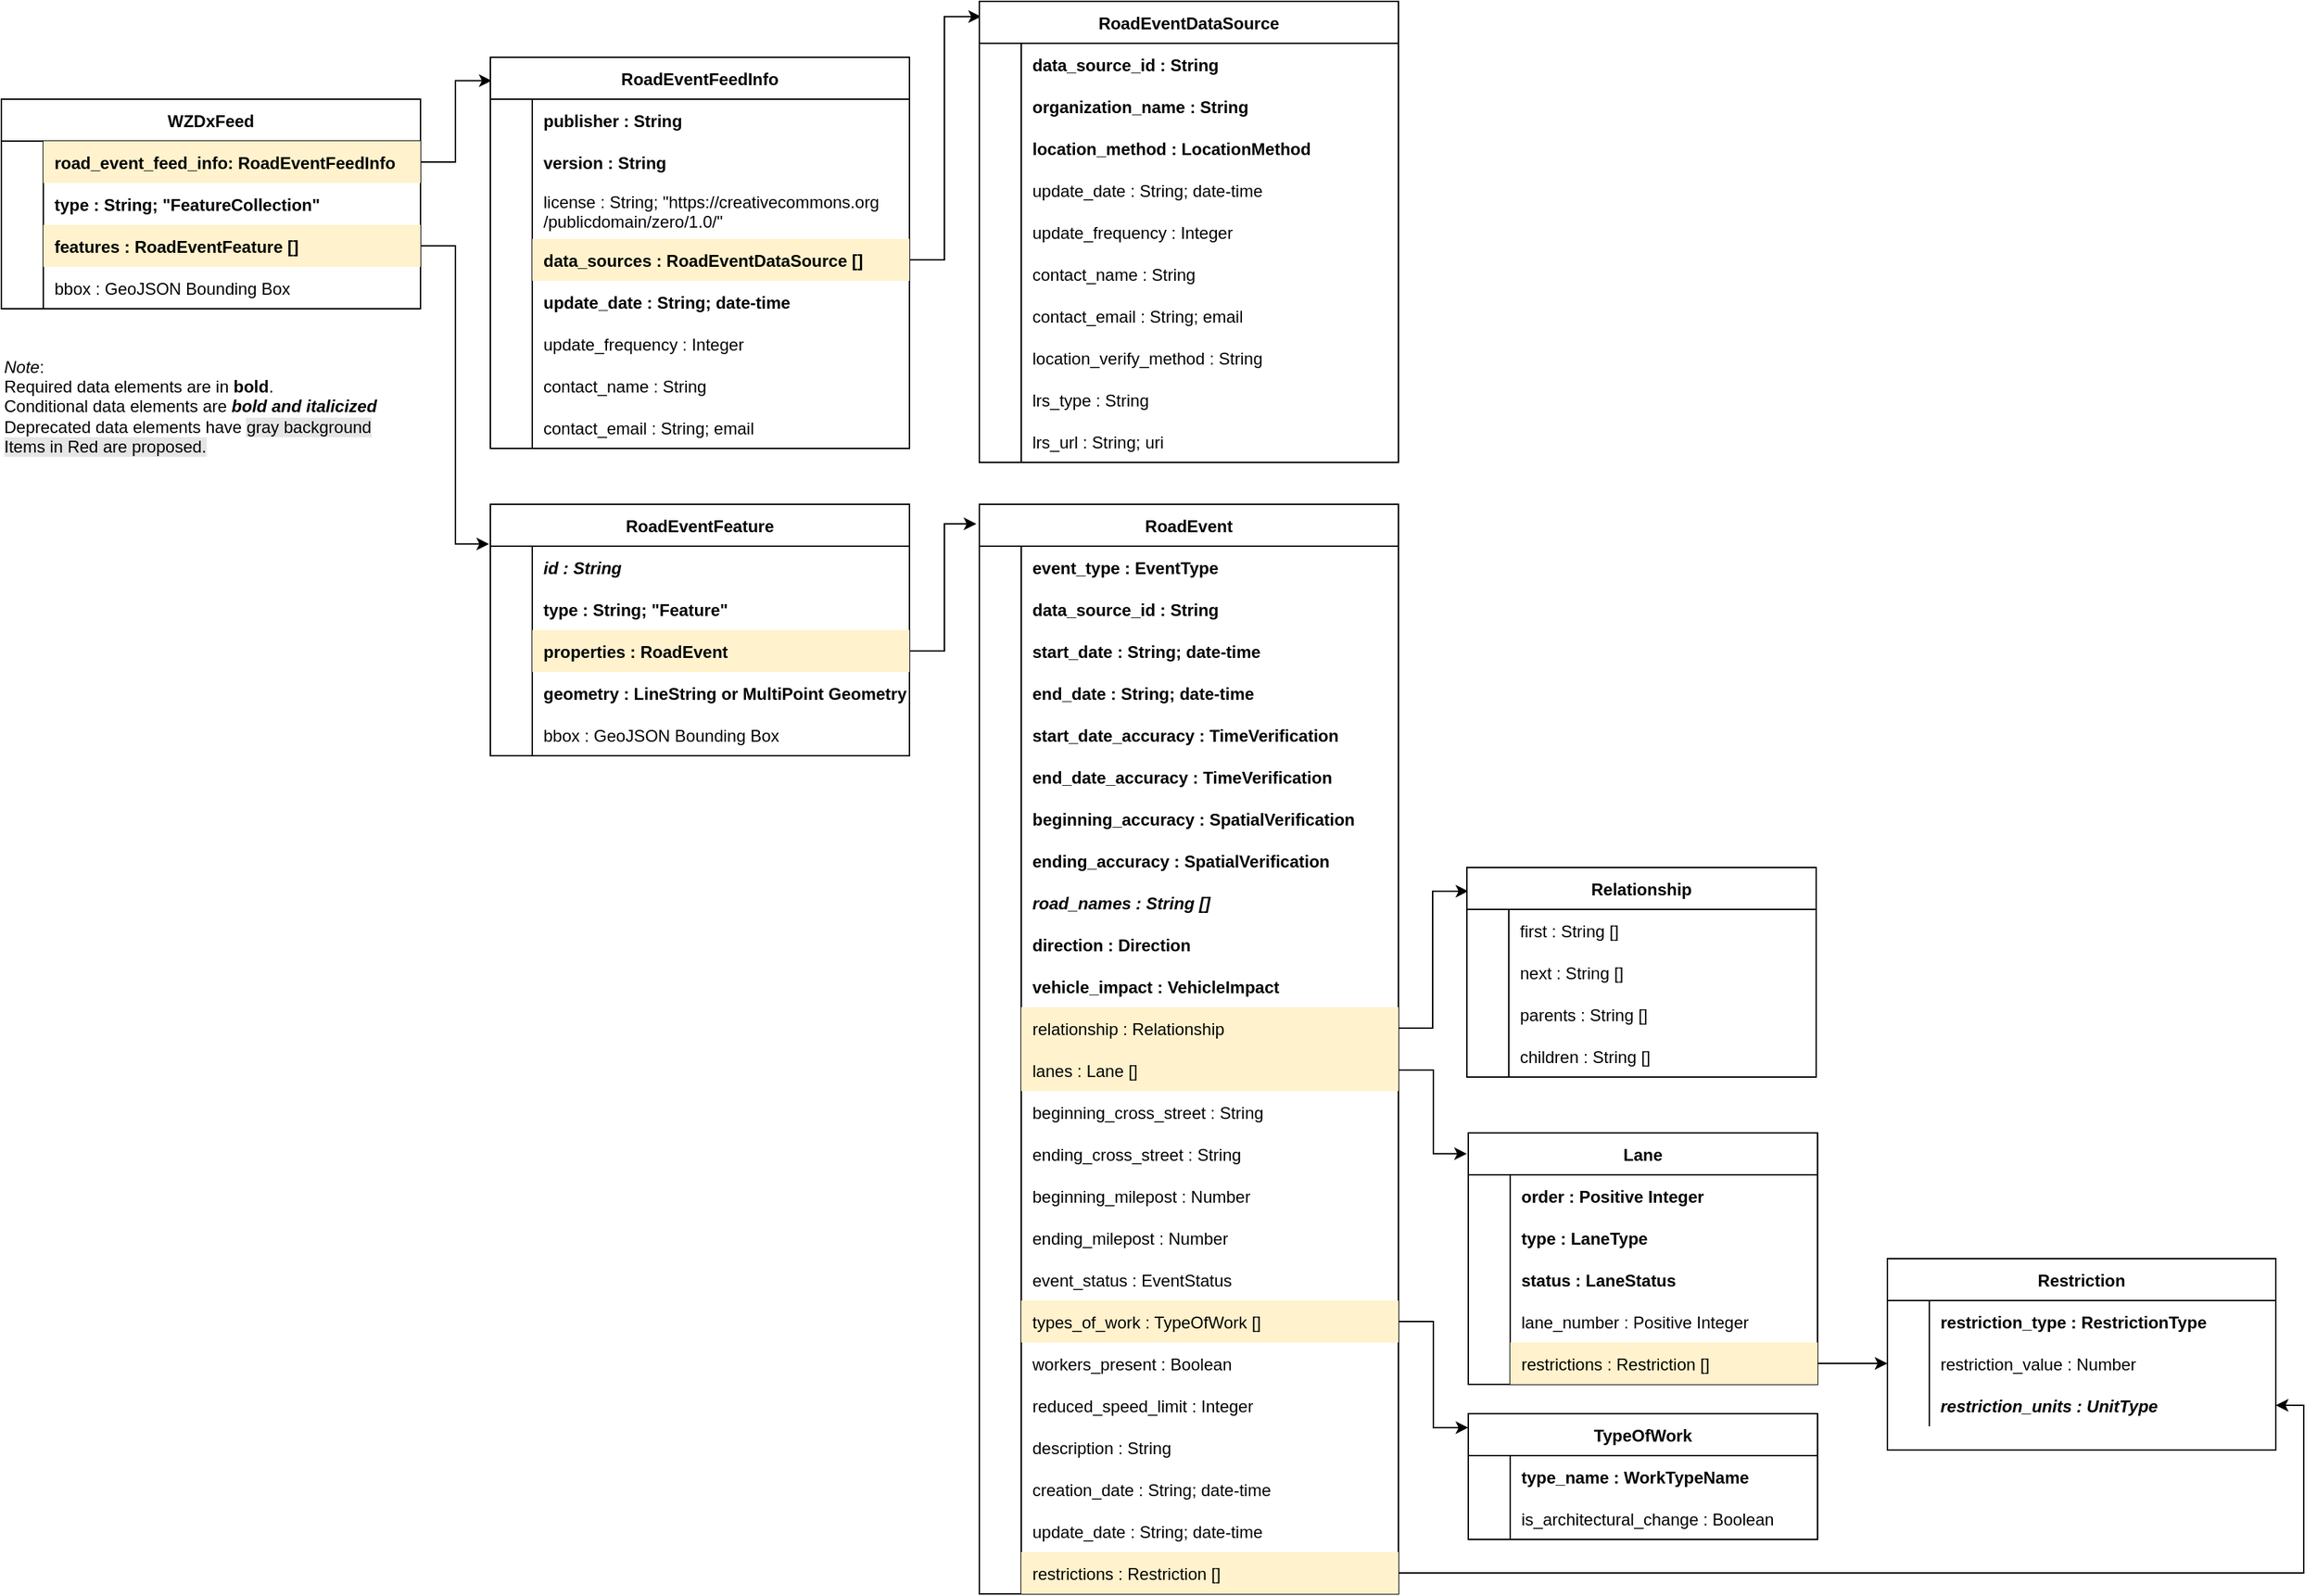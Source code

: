 <mxfile version="14.9.8" type="google"><diagram id="R2lEEEUBdFMjLlhIrx00" name="wzdx_object_diagram"><mxGraphModel dx="2014" dy="971" grid="1" gridSize="10" guides="0" tooltips="1" connect="1" arrows="1" fold="1" page="1" pageScale="1" pageWidth="850" pageHeight="1100" math="0" shadow="0" extFonts="Permanent Marker^https://fonts.googleapis.com/css?family=Permanent+Marker"><root><mxCell id="0"/><mxCell id="1" parent="0"/><mxCell id="kkJm4F6W9m2wwQlCDfJv-1" value="&lt;i&gt;Note&lt;/i&gt;: &lt;br&gt;Required data elements are in&amp;nbsp;&lt;b&gt;bold&lt;/b&gt;. &lt;br&gt;Conditional data elements are&amp;nbsp;&lt;b&gt;&lt;i&gt;bold and italicized&lt;/i&gt;&lt;/b&gt;&amp;nbsp;&lt;br&gt;Deprecated data elements have &lt;span style=&quot;background-color: rgb(230 , 230 , 230)&quot;&gt;gray background&lt;br&gt;Items in Red are proposed.&lt;br&gt;&lt;/span&gt;" style="text;html=1;strokeColor=none;fillColor=none;align=left;verticalAlign=middle;whiteSpace=wrap;rounded=0;" parent="1" vertex="1"><mxGeometry x="40" y="290" width="300" height="100" as="geometry"/></mxCell><mxCell id="k0RqxaRmuKo-K8MDaf9T-4" style="edgeStyle=orthogonalEdgeStyle;rounded=0;orthogonalLoop=1;jettySize=auto;html=1;exitX=1;exitY=0.5;exitDx=0;exitDy=0;entryX=0;entryY=0.111;entryDx=0;entryDy=0;entryPerimeter=0;" parent="1" source="k0RqxaRmuKo-K8MDaf9T-1" target="uCtt0tD_G5qv8hF2xsMe-266" edge="1"><mxGeometry relative="1" as="geometry"/></mxCell><mxCell id="k0RqxaRmuKo-K8MDaf9T-5" style="edgeStyle=orthogonalEdgeStyle;rounded=0;orthogonalLoop=1;jettySize=auto;html=1;exitX=1;exitY=0.5;exitDx=0;exitDy=0;entryX=0.004;entryY=0.113;entryDx=0;entryDy=0;entryPerimeter=0;" parent="1" source="t7j2kxV-uw-LM42T0Sll-5" target="uCtt0tD_G5qv8hF2xsMe-300" edge="1"><mxGeometry relative="1" as="geometry"/></mxCell><mxCell id="k0RqxaRmuKo-K8MDaf9T-6" style="edgeStyle=orthogonalEdgeStyle;rounded=0;orthogonalLoop=1;jettySize=auto;html=1;exitX=1;exitY=0.5;exitDx=0;exitDy=0;entryX=-0.004;entryY=0.083;entryDx=0;entryDy=0;entryPerimeter=0;" parent="1" source="t7j2kxV-uw-LM42T0Sll-8" target="uCtt0tD_G5qv8hF2xsMe-232" edge="1"><mxGeometry relative="1" as="geometry"/></mxCell><mxCell id="k0RqxaRmuKo-K8MDaf9T-8" style="edgeStyle=orthogonalEdgeStyle;rounded=0;orthogonalLoop=1;jettySize=auto;html=1;exitX=1;exitY=0.5;exitDx=0;exitDy=0;entryX=0;entryY=0.5;entryDx=0;entryDy=0;" parent="1" source="uCtt0tD_G5qv8hF2xsMe-236" target="wUZMR2ZCgltjrAdZqUiR-15" edge="1"><mxGeometry relative="1" as="geometry"><mxPoint x="1382" y="1024.01" as="targetPoint"/></mxGeometry></mxCell><mxCell id="RslNUwGre3f8OOTfC9o_-3" value="WZDxFeed" style="shape=table;startSize=30;container=1;collapsible=1;childLayout=tableLayout;fixedRows=1;rowLines=0;fontStyle=1;align=center;resizeLast=1;" parent="1" vertex="1"><mxGeometry x="40" y="120" width="300" height="150" as="geometry"/></mxCell><mxCell id="RslNUwGre3f8OOTfC9o_-4" value="" style="shape=partialRectangle;collapsible=0;dropTarget=0;pointerEvents=0;fillColor=none;points=[[0,0.5],[1,0.5]];portConstraint=eastwest;top=0;left=0;right=0;bottom=0;" parent="RslNUwGre3f8OOTfC9o_-3" vertex="1"><mxGeometry y="30" width="300" height="30" as="geometry"/></mxCell><mxCell id="RslNUwGre3f8OOTfC9o_-5" value="" style="shape=partialRectangle;overflow=hidden;connectable=0;fillColor=none;top=0;left=0;bottom=0;right=0;" parent="RslNUwGre3f8OOTfC9o_-4" vertex="1"><mxGeometry width="30" height="30" as="geometry"/></mxCell><mxCell id="RslNUwGre3f8OOTfC9o_-6" value="road_event_feed_info: RoadEventFeedInfo" style="shape=partialRectangle;overflow=hidden;connectable=0;fillColor=#fff2cc;top=0;left=0;bottom=0;right=0;align=left;spacingLeft=6;fontStyle=1;strokeColor=#d6b656;" parent="RslNUwGre3f8OOTfC9o_-4" vertex="1"><mxGeometry x="30" width="270" height="30" as="geometry"/></mxCell><mxCell id="RslNUwGre3f8OOTfC9o_-7" style="shape=partialRectangle;collapsible=0;dropTarget=0;pointerEvents=0;fillColor=none;points=[[0,0.5],[1,0.5]];portConstraint=eastwest;top=0;left=0;right=0;bottom=0;" parent="RslNUwGre3f8OOTfC9o_-3" vertex="1"><mxGeometry y="60" width="300" height="30" as="geometry"/></mxCell><mxCell id="RslNUwGre3f8OOTfC9o_-8" style="shape=partialRectangle;overflow=hidden;connectable=0;fillColor=none;top=0;left=0;bottom=0;right=0;" parent="RslNUwGre3f8OOTfC9o_-7" vertex="1"><mxGeometry width="30" height="30" as="geometry"/></mxCell><mxCell id="RslNUwGre3f8OOTfC9o_-9" value="type : String; &quot;FeatureCollection&quot;" style="shape=partialRectangle;overflow=hidden;connectable=0;fillColor=none;top=0;left=0;bottom=0;right=0;align=left;spacingLeft=6;fontStyle=1" parent="RslNUwGre3f8OOTfC9o_-7" vertex="1"><mxGeometry x="30" width="270" height="30" as="geometry"/></mxCell><mxCell id="RslNUwGre3f8OOTfC9o_-10" style="shape=partialRectangle;collapsible=0;dropTarget=0;pointerEvents=0;fillColor=none;points=[[0,0.5],[1,0.5]];portConstraint=eastwest;top=0;left=0;right=0;bottom=0;" parent="RslNUwGre3f8OOTfC9o_-3" vertex="1"><mxGeometry y="90" width="300" height="30" as="geometry"/></mxCell><mxCell id="RslNUwGre3f8OOTfC9o_-11" style="shape=partialRectangle;overflow=hidden;connectable=0;fillColor=none;top=0;left=0;bottom=0;right=0;" parent="RslNUwGre3f8OOTfC9o_-10" vertex="1"><mxGeometry width="30" height="30" as="geometry"/></mxCell><mxCell id="RslNUwGre3f8OOTfC9o_-12" value="features : RoadEventFeature []" style="shape=partialRectangle;overflow=hidden;connectable=0;fillColor=#fff2cc;top=0;left=0;bottom=0;right=0;align=left;spacingLeft=6;fontStyle=1;strokeColor=#d6b656;" parent="RslNUwGre3f8OOTfC9o_-10" vertex="1"><mxGeometry x="30" width="270" height="30" as="geometry"/></mxCell><mxCell id="ZOjWuSTAl_N6nln6AdA8-2" style="shape=partialRectangle;collapsible=0;dropTarget=0;pointerEvents=0;fillColor=none;points=[[0,0.5],[1,0.5]];portConstraint=eastwest;top=0;left=0;right=0;bottom=0;" parent="RslNUwGre3f8OOTfC9o_-3" vertex="1"><mxGeometry y="120" width="300" height="30" as="geometry"/></mxCell><mxCell id="ZOjWuSTAl_N6nln6AdA8-3" style="shape=partialRectangle;overflow=hidden;connectable=0;fillColor=none;top=0;left=0;bottom=0;right=0;" parent="ZOjWuSTAl_N6nln6AdA8-2" vertex="1"><mxGeometry width="30" height="30" as="geometry"/></mxCell><mxCell id="ZOjWuSTAl_N6nln6AdA8-4" value="bbox : GeoJSON Bounding Box" style="shape=partialRectangle;overflow=hidden;connectable=0;top=0;left=0;bottom=0;right=0;align=left;spacingLeft=6;fontStyle=0;strokeColor=#d6b656;fillColor=none;" parent="ZOjWuSTAl_N6nln6AdA8-2" vertex="1"><mxGeometry x="30" width="270" height="30" as="geometry"/></mxCell><mxCell id="k0RqxaRmuKo-K8MDaf9T-9" style="edgeStyle=orthogonalEdgeStyle;rounded=0;orthogonalLoop=1;jettySize=auto;html=1;exitX=1;exitY=0.5;exitDx=0;exitDy=0;entryX=0.003;entryY=0.06;entryDx=0;entryDy=0;entryPerimeter=0;" parent="1" source="RslNUwGre3f8OOTfC9o_-4" target="C-vyLk0tnHw3VtMMgP7b-23" edge="1"><mxGeometry relative="1" as="geometry"/></mxCell><mxCell id="k0RqxaRmuKo-K8MDaf9T-10" style="edgeStyle=orthogonalEdgeStyle;rounded=0;orthogonalLoop=1;jettySize=auto;html=1;exitX=1;exitY=0.5;exitDx=0;exitDy=0;entryX=-0.003;entryY=0.158;entryDx=0;entryDy=0;entryPerimeter=0;" parent="1" source="RslNUwGre3f8OOTfC9o_-10" target="BHbQhKfwGy02K6a1aAIS-3" edge="1"><mxGeometry relative="1" as="geometry"/></mxCell><mxCell id="k0RqxaRmuKo-K8MDaf9T-11" style="edgeStyle=orthogonalEdgeStyle;rounded=0;orthogonalLoop=1;jettySize=auto;html=1;exitX=1;exitY=0.5;exitDx=0;exitDy=0;entryX=-0.007;entryY=0.018;entryDx=0;entryDy=0;entryPerimeter=0;" parent="1" source="BHbQhKfwGy02K6a1aAIS-7" target="C-vyLk0tnHw3VtMMgP7b-13" edge="1"><mxGeometry relative="1" as="geometry"/></mxCell><mxCell id="k0RqxaRmuKo-K8MDaf9T-12" style="edgeStyle=orthogonalEdgeStyle;rounded=0;orthogonalLoop=1;jettySize=auto;html=1;exitX=1;exitY=0.5;exitDx=0;exitDy=0;entryX=0.004;entryY=0.033;entryDx=0;entryDy=0;entryPerimeter=0;" parent="1" source="g1YjNCGrNxeesBz3NY09-2" target="C-vyLk0tnHw3VtMMgP7b-2" edge="1"><mxGeometry relative="1" as="geometry"/></mxCell><mxCell id="C-vyLk0tnHw3VtMMgP7b-23" value="RoadEventFeedInfo" style="shape=table;startSize=30;container=1;collapsible=1;childLayout=tableLayout;fixedRows=1;rowLines=0;fontStyle=1;align=center;resizeLast=1;" parent="1" vertex="1"><mxGeometry x="390" y="90" width="300" height="280" as="geometry"/></mxCell><mxCell id="C-vyLk0tnHw3VtMMgP7b-27" value="" style="shape=partialRectangle;collapsible=0;dropTarget=0;pointerEvents=0;fillColor=none;points=[[0,0.5],[1,0.5]];portConstraint=eastwest;top=0;left=0;right=0;bottom=0;" parent="C-vyLk0tnHw3VtMMgP7b-23" vertex="1"><mxGeometry y="30" width="300" height="30" as="geometry"/></mxCell><mxCell id="C-vyLk0tnHw3VtMMgP7b-28" value="" style="shape=partialRectangle;overflow=hidden;connectable=0;fillColor=none;top=0;left=0;bottom=0;right=0;" parent="C-vyLk0tnHw3VtMMgP7b-27" vertex="1"><mxGeometry width="30" height="30" as="geometry"/></mxCell><mxCell id="C-vyLk0tnHw3VtMMgP7b-29" value="publisher : String" style="shape=partialRectangle;overflow=hidden;connectable=0;fillColor=none;top=0;left=0;bottom=0;right=0;align=left;spacingLeft=6;fontStyle=1" parent="C-vyLk0tnHw3VtMMgP7b-27" vertex="1"><mxGeometry x="30" width="270" height="30" as="geometry"/></mxCell><mxCell id="ZOjWuSTAl_N6nln6AdA8-22" style="shape=partialRectangle;collapsible=0;dropTarget=0;pointerEvents=0;fillColor=none;points=[[0,0.5],[1,0.5]];portConstraint=eastwest;top=0;left=0;right=0;bottom=0;" parent="C-vyLk0tnHw3VtMMgP7b-23" vertex="1"><mxGeometry y="60" width="300" height="30" as="geometry"/></mxCell><mxCell id="ZOjWuSTAl_N6nln6AdA8-23" style="shape=partialRectangle;overflow=hidden;connectable=0;fillColor=none;top=0;left=0;bottom=0;right=0;" parent="ZOjWuSTAl_N6nln6AdA8-22" vertex="1"><mxGeometry width="30" height="30" as="geometry"/></mxCell><mxCell id="ZOjWuSTAl_N6nln6AdA8-24" value="version : String" style="shape=partialRectangle;overflow=hidden;connectable=0;fillColor=none;top=0;left=0;bottom=0;right=0;align=left;spacingLeft=6;fontStyle=1" parent="ZOjWuSTAl_N6nln6AdA8-22" vertex="1"><mxGeometry x="30" width="270" height="30" as="geometry"/></mxCell><mxCell id="uCtt0tD_G5qv8hF2xsMe-9" style="shape=partialRectangle;collapsible=0;dropTarget=0;pointerEvents=0;fillColor=none;points=[[0,0.5],[1,0.5]];portConstraint=eastwest;top=0;left=0;right=0;bottom=0;" parent="C-vyLk0tnHw3VtMMgP7b-23" vertex="1"><mxGeometry y="90" width="300" height="40" as="geometry"/></mxCell><mxCell id="uCtt0tD_G5qv8hF2xsMe-10" style="shape=partialRectangle;overflow=hidden;connectable=0;fillColor=none;top=0;left=0;bottom=0;right=0;" parent="uCtt0tD_G5qv8hF2xsMe-9" vertex="1"><mxGeometry width="30" height="40" as="geometry"/></mxCell><mxCell id="uCtt0tD_G5qv8hF2xsMe-11" value="license : String; &quot;https://creativecommons.org&#10;/publicdomain/zero/1.0/&quot;" style="shape=partialRectangle;overflow=hidden;connectable=0;fillColor=none;top=0;left=0;bottom=0;right=0;align=left;spacingLeft=6;fontStyle=0" parent="uCtt0tD_G5qv8hF2xsMe-9" vertex="1"><mxGeometry x="30" width="270" height="40" as="geometry"/></mxCell><mxCell id="g1YjNCGrNxeesBz3NY09-2" style="shape=partialRectangle;collapsible=0;dropTarget=0;pointerEvents=0;fillColor=none;points=[[0,0.5],[1,0.5]];portConstraint=eastwest;top=0;left=0;right=0;bottom=0;" parent="C-vyLk0tnHw3VtMMgP7b-23" vertex="1"><mxGeometry y="130" width="300" height="30" as="geometry"/></mxCell><mxCell id="g1YjNCGrNxeesBz3NY09-3" style="shape=partialRectangle;overflow=hidden;connectable=0;fillColor=none;top=0;left=0;bottom=0;right=0;" parent="g1YjNCGrNxeesBz3NY09-2" vertex="1"><mxGeometry width="30" height="30" as="geometry"/></mxCell><mxCell id="g1YjNCGrNxeesBz3NY09-4" value="data_sources : RoadEventDataSource []" style="shape=partialRectangle;overflow=hidden;connectable=0;fillColor=#fff2cc;top=0;left=0;bottom=0;right=0;align=left;spacingLeft=6;fontStyle=1;strokeColor=#d6b656;" parent="g1YjNCGrNxeesBz3NY09-2" vertex="1"><mxGeometry x="30" width="270" height="30" as="geometry"/></mxCell><mxCell id="uCtt0tD_G5qv8hF2xsMe-12" style="shape=partialRectangle;collapsible=0;dropTarget=0;pointerEvents=0;fillColor=none;points=[[0,0.5],[1,0.5]];portConstraint=eastwest;top=0;left=0;right=0;bottom=0;" parent="C-vyLk0tnHw3VtMMgP7b-23" vertex="1"><mxGeometry y="160" width="300" height="30" as="geometry"/></mxCell><mxCell id="uCtt0tD_G5qv8hF2xsMe-13" style="shape=partialRectangle;overflow=hidden;connectable=0;fillColor=none;top=0;left=0;bottom=0;right=0;" parent="uCtt0tD_G5qv8hF2xsMe-12" vertex="1"><mxGeometry width="30" height="30" as="geometry"/></mxCell><mxCell id="uCtt0tD_G5qv8hF2xsMe-14" value="update_date : String; date-time" style="shape=partialRectangle;overflow=hidden;connectable=0;fillColor=none;top=0;left=0;bottom=0;right=0;align=left;spacingLeft=6;fontStyle=1" parent="uCtt0tD_G5qv8hF2xsMe-12" vertex="1"><mxGeometry x="30" width="270" height="30" as="geometry"/></mxCell><mxCell id="uCtt0tD_G5qv8hF2xsMe-15" style="shape=partialRectangle;collapsible=0;dropTarget=0;pointerEvents=0;fillColor=none;points=[[0,0.5],[1,0.5]];portConstraint=eastwest;top=0;left=0;right=0;bottom=0;" parent="C-vyLk0tnHw3VtMMgP7b-23" vertex="1"><mxGeometry y="190" width="300" height="30" as="geometry"/></mxCell><mxCell id="uCtt0tD_G5qv8hF2xsMe-16" style="shape=partialRectangle;overflow=hidden;connectable=0;fillColor=none;top=0;left=0;bottom=0;right=0;" parent="uCtt0tD_G5qv8hF2xsMe-15" vertex="1"><mxGeometry width="30" height="30" as="geometry"/></mxCell><mxCell id="uCtt0tD_G5qv8hF2xsMe-17" value="update_frequency : Integer" style="shape=partialRectangle;overflow=hidden;connectable=0;fillColor=none;top=0;left=0;bottom=0;right=0;align=left;spacingLeft=6;" parent="uCtt0tD_G5qv8hF2xsMe-15" vertex="1"><mxGeometry x="30" width="270" height="30" as="geometry"/></mxCell><mxCell id="uCtt0tD_G5qv8hF2xsMe-18" style="shape=partialRectangle;collapsible=0;dropTarget=0;pointerEvents=0;fillColor=none;points=[[0,0.5],[1,0.5]];portConstraint=eastwest;top=0;left=0;right=0;bottom=0;" parent="C-vyLk0tnHw3VtMMgP7b-23" vertex="1"><mxGeometry y="220" width="300" height="30" as="geometry"/></mxCell><mxCell id="uCtt0tD_G5qv8hF2xsMe-19" style="shape=partialRectangle;overflow=hidden;connectable=0;fillColor=none;top=0;left=0;bottom=0;right=0;" parent="uCtt0tD_G5qv8hF2xsMe-18" vertex="1"><mxGeometry width="30" height="30" as="geometry"/></mxCell><mxCell id="uCtt0tD_G5qv8hF2xsMe-20" value="contact_name : String" style="shape=partialRectangle;overflow=hidden;connectable=0;fillColor=none;top=0;left=0;bottom=0;right=0;align=left;spacingLeft=6;" parent="uCtt0tD_G5qv8hF2xsMe-18" vertex="1"><mxGeometry x="30" width="270" height="30" as="geometry"/></mxCell><mxCell id="uCtt0tD_G5qv8hF2xsMe-21" style="shape=partialRectangle;collapsible=0;dropTarget=0;pointerEvents=0;fillColor=none;points=[[0,0.5],[1,0.5]];portConstraint=eastwest;top=0;left=0;right=0;bottom=0;" parent="C-vyLk0tnHw3VtMMgP7b-23" vertex="1"><mxGeometry y="250" width="300" height="30" as="geometry"/></mxCell><mxCell id="uCtt0tD_G5qv8hF2xsMe-22" style="shape=partialRectangle;overflow=hidden;connectable=0;fillColor=none;top=0;left=0;bottom=0;right=0;" parent="uCtt0tD_G5qv8hF2xsMe-21" vertex="1"><mxGeometry width="30" height="30" as="geometry"/></mxCell><mxCell id="uCtt0tD_G5qv8hF2xsMe-23" value="contact_email : String; email" style="shape=partialRectangle;overflow=hidden;connectable=0;fillColor=none;top=0;left=0;bottom=0;right=0;align=left;spacingLeft=6;" parent="uCtt0tD_G5qv8hF2xsMe-21" vertex="1"><mxGeometry x="30" width="270" height="30" as="geometry"/></mxCell><mxCell id="BHbQhKfwGy02K6a1aAIS-3" value="RoadEventFeature" style="shape=table;startSize=30;container=1;collapsible=1;childLayout=tableLayout;fixedRows=1;rowLines=0;fontStyle=1;align=center;resizeLast=1;" parent="1" vertex="1"><mxGeometry x="390" y="410" width="300" height="180" as="geometry"/></mxCell><mxCell id="BHbQhKfwGy02K6a1aAIS-4" value="" style="shape=partialRectangle;collapsible=0;dropTarget=0;pointerEvents=0;fillColor=none;points=[[0,0.5],[1,0.5]];portConstraint=eastwest;top=0;left=0;right=0;bottom=0;" parent="BHbQhKfwGy02K6a1aAIS-3" vertex="1"><mxGeometry y="30" width="300" height="30" as="geometry"/></mxCell><mxCell id="BHbQhKfwGy02K6a1aAIS-5" value="" style="shape=partialRectangle;overflow=hidden;connectable=0;fillColor=none;top=0;left=0;bottom=0;right=0;" parent="BHbQhKfwGy02K6a1aAIS-4" vertex="1"><mxGeometry width="30" height="30" as="geometry"/></mxCell><mxCell id="BHbQhKfwGy02K6a1aAIS-6" value="id : String" style="shape=partialRectangle;overflow=hidden;connectable=0;top=0;left=0;bottom=0;right=0;align=left;spacingLeft=6;fontStyle=3;strokeColor=#d6b656;fillColor=none;" parent="BHbQhKfwGy02K6a1aAIS-4" vertex="1"><mxGeometry x="30" width="270" height="30" as="geometry"/></mxCell><mxCell id="ZOjWuSTAl_N6nln6AdA8-6" value="" style="shape=partialRectangle;collapsible=0;dropTarget=0;pointerEvents=0;fillColor=none;points=[[0,0.5],[1,0.5]];portConstraint=eastwest;top=0;left=0;right=0;bottom=0;" parent="BHbQhKfwGy02K6a1aAIS-3" vertex="1"><mxGeometry y="60" width="300" height="30" as="geometry"/></mxCell><mxCell id="ZOjWuSTAl_N6nln6AdA8-7" value="" style="shape=partialRectangle;overflow=hidden;connectable=0;fillColor=none;top=0;left=0;bottom=0;right=0;" parent="ZOjWuSTAl_N6nln6AdA8-6" vertex="1"><mxGeometry width="30" height="30" as="geometry"/></mxCell><mxCell id="ZOjWuSTAl_N6nln6AdA8-8" value="type : String; &quot;Feature&quot;" style="shape=partialRectangle;overflow=hidden;connectable=0;top=0;left=0;bottom=0;right=0;align=left;spacingLeft=6;fontStyle=1;strokeColor=#d6b656;fillColor=none;" parent="ZOjWuSTAl_N6nln6AdA8-6" vertex="1"><mxGeometry x="30" width="270" height="30" as="geometry"/></mxCell><mxCell id="BHbQhKfwGy02K6a1aAIS-7" style="shape=partialRectangle;collapsible=0;dropTarget=0;pointerEvents=0;fillColor=none;points=[[0,0.5],[1,0.5]];portConstraint=eastwest;top=0;left=0;right=0;bottom=0;" parent="BHbQhKfwGy02K6a1aAIS-3" vertex="1"><mxGeometry y="90" width="300" height="30" as="geometry"/></mxCell><mxCell id="BHbQhKfwGy02K6a1aAIS-8" style="shape=partialRectangle;overflow=hidden;connectable=0;fillColor=none;top=0;left=0;bottom=0;right=0;" parent="BHbQhKfwGy02K6a1aAIS-7" vertex="1"><mxGeometry width="30" height="30" as="geometry"/></mxCell><mxCell id="BHbQhKfwGy02K6a1aAIS-9" value="properties : RoadEvent" style="shape=partialRectangle;overflow=hidden;connectable=0;fillColor=#fff2cc;top=0;left=0;bottom=0;right=0;align=left;spacingLeft=6;fontStyle=1;strokeColor=#d6b656;" parent="BHbQhKfwGy02K6a1aAIS-7" vertex="1"><mxGeometry x="30" width="270" height="30" as="geometry"/></mxCell><mxCell id="BHbQhKfwGy02K6a1aAIS-10" style="shape=partialRectangle;collapsible=0;dropTarget=0;pointerEvents=0;fillColor=none;points=[[0,0.5],[1,0.5]];portConstraint=eastwest;top=0;left=0;right=0;bottom=0;" parent="BHbQhKfwGy02K6a1aAIS-3" vertex="1"><mxGeometry y="120" width="300" height="30" as="geometry"/></mxCell><mxCell id="BHbQhKfwGy02K6a1aAIS-11" style="shape=partialRectangle;overflow=hidden;connectable=0;fillColor=none;top=0;left=0;bottom=0;right=0;" parent="BHbQhKfwGy02K6a1aAIS-10" vertex="1"><mxGeometry width="30" height="30" as="geometry"/></mxCell><mxCell id="BHbQhKfwGy02K6a1aAIS-12" value="geometry : LineString or MultiPoint Geometry" style="shape=partialRectangle;overflow=hidden;connectable=0;top=0;left=0;bottom=0;right=0;align=left;spacingLeft=6;fontStyle=1;strokeColor=#d6b656;fillColor=none;" parent="BHbQhKfwGy02K6a1aAIS-10" vertex="1"><mxGeometry x="30" width="270" height="30" as="geometry"/></mxCell><mxCell id="ZOjWuSTAl_N6nln6AdA8-9" value="" style="shape=partialRectangle;collapsible=0;dropTarget=0;pointerEvents=0;fillColor=none;points=[[0,0.5],[1,0.5]];portConstraint=eastwest;top=0;left=0;right=0;bottom=0;" parent="BHbQhKfwGy02K6a1aAIS-3" vertex="1"><mxGeometry y="150" width="300" height="30" as="geometry"/></mxCell><mxCell id="ZOjWuSTAl_N6nln6AdA8-10" value="" style="shape=partialRectangle;overflow=hidden;connectable=0;fillColor=none;top=0;left=0;bottom=0;right=0;" parent="ZOjWuSTAl_N6nln6AdA8-9" vertex="1"><mxGeometry width="30" height="30" as="geometry"/></mxCell><mxCell id="ZOjWuSTAl_N6nln6AdA8-11" value="bbox : GeoJSON Bounding Box" style="shape=partialRectangle;overflow=hidden;connectable=0;top=0;left=0;bottom=0;right=0;align=left;spacingLeft=6;fontStyle=0;strokeColor=#d6b656;fillColor=none;" parent="ZOjWuSTAl_N6nln6AdA8-9" vertex="1"><mxGeometry x="30" width="270" height="30" as="geometry"/></mxCell><mxCell id="C-vyLk0tnHw3VtMMgP7b-2" value="RoadEventDataSource" style="shape=table;startSize=30;container=1;collapsible=1;childLayout=tableLayout;fixedRows=1;rowLines=0;fontStyle=1;align=center;resizeLast=1;" parent="1" vertex="1"><mxGeometry x="740" y="50" width="300" height="330" as="geometry"/></mxCell><mxCell id="C-vyLk0tnHw3VtMMgP7b-6" value="" style="shape=partialRectangle;collapsible=0;dropTarget=0;pointerEvents=0;fillColor=none;points=[[0,0.5],[1,0.5]];portConstraint=eastwest;top=0;left=0;right=0;bottom=0;" parent="C-vyLk0tnHw3VtMMgP7b-2" vertex="1"><mxGeometry y="30" width="300" height="30" as="geometry"/></mxCell><mxCell id="C-vyLk0tnHw3VtMMgP7b-7" value="" style="shape=partialRectangle;overflow=hidden;connectable=0;fillColor=none;top=0;left=0;bottom=0;right=0;" parent="C-vyLk0tnHw3VtMMgP7b-6" vertex="1"><mxGeometry width="30" height="30" as="geometry"/></mxCell><mxCell id="C-vyLk0tnHw3VtMMgP7b-8" value="data_source_id : String" style="shape=partialRectangle;overflow=hidden;connectable=0;fillColor=none;top=0;left=0;bottom=0;right=0;align=left;spacingLeft=6;fontStyle=1" parent="C-vyLk0tnHw3VtMMgP7b-6" vertex="1"><mxGeometry x="30" width="270" height="30" as="geometry"/></mxCell><mxCell id="C-vyLk0tnHw3VtMMgP7b-9" value="" style="shape=partialRectangle;collapsible=0;dropTarget=0;pointerEvents=0;fillColor=none;points=[[0,0.5],[1,0.5]];portConstraint=eastwest;top=0;left=0;right=0;bottom=0;" parent="C-vyLk0tnHw3VtMMgP7b-2" vertex="1"><mxGeometry y="60" width="300" height="30" as="geometry"/></mxCell><mxCell id="C-vyLk0tnHw3VtMMgP7b-10" value="" style="shape=partialRectangle;overflow=hidden;connectable=0;fillColor=none;top=0;left=0;bottom=0;right=0;" parent="C-vyLk0tnHw3VtMMgP7b-9" vertex="1"><mxGeometry width="30" height="30" as="geometry"/></mxCell><mxCell id="C-vyLk0tnHw3VtMMgP7b-11" value="organization_name : String" style="shape=partialRectangle;overflow=hidden;connectable=0;fillColor=none;top=0;left=0;bottom=0;right=0;align=left;spacingLeft=6;fontStyle=1" parent="C-vyLk0tnHw3VtMMgP7b-9" vertex="1"><mxGeometry x="30" width="270" height="30" as="geometry"/></mxCell><mxCell id="uCtt0tD_G5qv8hF2xsMe-60" style="shape=partialRectangle;collapsible=0;dropTarget=0;pointerEvents=0;fillColor=none;points=[[0,0.5],[1,0.5]];portConstraint=eastwest;top=0;left=0;right=0;bottom=0;" parent="C-vyLk0tnHw3VtMMgP7b-2" vertex="1"><mxGeometry y="90" width="300" height="30" as="geometry"/></mxCell><mxCell id="uCtt0tD_G5qv8hF2xsMe-61" style="shape=partialRectangle;overflow=hidden;connectable=0;fillColor=none;top=0;left=0;bottom=0;right=0;" parent="uCtt0tD_G5qv8hF2xsMe-60" vertex="1"><mxGeometry width="30" height="30" as="geometry"/></mxCell><mxCell id="uCtt0tD_G5qv8hF2xsMe-62" value="location_method : LocationMethod" style="shape=partialRectangle;overflow=hidden;connectable=0;fillColor=none;top=0;left=0;bottom=0;right=0;align=left;spacingLeft=6;fontStyle=1" parent="uCtt0tD_G5qv8hF2xsMe-60" vertex="1"><mxGeometry x="30" width="270" height="30" as="geometry"/></mxCell><mxCell id="uCtt0tD_G5qv8hF2xsMe-57" style="shape=partialRectangle;collapsible=0;dropTarget=0;pointerEvents=0;fillColor=none;points=[[0,0.5],[1,0.5]];portConstraint=eastwest;top=0;left=0;right=0;bottom=0;" parent="C-vyLk0tnHw3VtMMgP7b-2" vertex="1"><mxGeometry y="120" width="300" height="30" as="geometry"/></mxCell><mxCell id="uCtt0tD_G5qv8hF2xsMe-58" style="shape=partialRectangle;overflow=hidden;connectable=0;fillColor=none;top=0;left=0;bottom=0;right=0;" parent="uCtt0tD_G5qv8hF2xsMe-57" vertex="1"><mxGeometry width="30" height="30" as="geometry"/></mxCell><mxCell id="uCtt0tD_G5qv8hF2xsMe-59" value="update_date : String; date-time" style="shape=partialRectangle;overflow=hidden;connectable=0;fillColor=none;top=0;left=0;bottom=0;right=0;align=left;spacingLeft=6;" parent="uCtt0tD_G5qv8hF2xsMe-57" vertex="1"><mxGeometry x="30" width="270" height="30" as="geometry"/></mxCell><mxCell id="uCtt0tD_G5qv8hF2xsMe-54" style="shape=partialRectangle;collapsible=0;dropTarget=0;pointerEvents=0;fillColor=none;points=[[0,0.5],[1,0.5]];portConstraint=eastwest;top=0;left=0;right=0;bottom=0;" parent="C-vyLk0tnHw3VtMMgP7b-2" vertex="1"><mxGeometry y="150" width="300" height="30" as="geometry"/></mxCell><mxCell id="uCtt0tD_G5qv8hF2xsMe-55" style="shape=partialRectangle;overflow=hidden;connectable=0;fillColor=none;top=0;left=0;bottom=0;right=0;" parent="uCtt0tD_G5qv8hF2xsMe-54" vertex="1"><mxGeometry width="30" height="30" as="geometry"/></mxCell><mxCell id="uCtt0tD_G5qv8hF2xsMe-56" value="update_frequency : Integer" style="shape=partialRectangle;overflow=hidden;connectable=0;fillColor=none;top=0;left=0;bottom=0;right=0;align=left;spacingLeft=6;" parent="uCtt0tD_G5qv8hF2xsMe-54" vertex="1"><mxGeometry x="30" width="270" height="30" as="geometry"/></mxCell><mxCell id="uCtt0tD_G5qv8hF2xsMe-51" style="shape=partialRectangle;collapsible=0;dropTarget=0;pointerEvents=0;fillColor=none;points=[[0,0.5],[1,0.5]];portConstraint=eastwest;top=0;left=0;right=0;bottom=0;" parent="C-vyLk0tnHw3VtMMgP7b-2" vertex="1"><mxGeometry y="180" width="300" height="30" as="geometry"/></mxCell><mxCell id="uCtt0tD_G5qv8hF2xsMe-52" style="shape=partialRectangle;overflow=hidden;connectable=0;fillColor=none;top=0;left=0;bottom=0;right=0;" parent="uCtt0tD_G5qv8hF2xsMe-51" vertex="1"><mxGeometry width="30" height="30" as="geometry"/></mxCell><mxCell id="uCtt0tD_G5qv8hF2xsMe-53" value="contact_name : String" style="shape=partialRectangle;overflow=hidden;connectable=0;fillColor=none;top=0;left=0;bottom=0;right=0;align=left;spacingLeft=6;" parent="uCtt0tD_G5qv8hF2xsMe-51" vertex="1"><mxGeometry x="30" width="270" height="30" as="geometry"/></mxCell><mxCell id="uCtt0tD_G5qv8hF2xsMe-48" style="shape=partialRectangle;collapsible=0;dropTarget=0;pointerEvents=0;fillColor=none;points=[[0,0.5],[1,0.5]];portConstraint=eastwest;top=0;left=0;right=0;bottom=0;" parent="C-vyLk0tnHw3VtMMgP7b-2" vertex="1"><mxGeometry y="210" width="300" height="30" as="geometry"/></mxCell><mxCell id="uCtt0tD_G5qv8hF2xsMe-49" style="shape=partialRectangle;overflow=hidden;connectable=0;fillColor=none;top=0;left=0;bottom=0;right=0;" parent="uCtt0tD_G5qv8hF2xsMe-48" vertex="1"><mxGeometry width="30" height="30" as="geometry"/></mxCell><mxCell id="uCtt0tD_G5qv8hF2xsMe-50" value="contact_email : String; email" style="shape=partialRectangle;overflow=hidden;connectable=0;fillColor=none;top=0;left=0;bottom=0;right=0;align=left;spacingLeft=6;" parent="uCtt0tD_G5qv8hF2xsMe-48" vertex="1"><mxGeometry x="30" width="270" height="30" as="geometry"/></mxCell><mxCell id="uCtt0tD_G5qv8hF2xsMe-45" style="shape=partialRectangle;collapsible=0;dropTarget=0;pointerEvents=0;fillColor=none;points=[[0,0.5],[1,0.5]];portConstraint=eastwest;top=0;left=0;right=0;bottom=0;" parent="C-vyLk0tnHw3VtMMgP7b-2" vertex="1"><mxGeometry y="240" width="300" height="30" as="geometry"/></mxCell><mxCell id="uCtt0tD_G5qv8hF2xsMe-46" style="shape=partialRectangle;overflow=hidden;connectable=0;fillColor=none;top=0;left=0;bottom=0;right=0;" parent="uCtt0tD_G5qv8hF2xsMe-45" vertex="1"><mxGeometry width="30" height="30" as="geometry"/></mxCell><mxCell id="uCtt0tD_G5qv8hF2xsMe-47" value="location_verify_method : String" style="shape=partialRectangle;overflow=hidden;connectable=0;fillColor=none;top=0;left=0;bottom=0;right=0;align=left;spacingLeft=6;" parent="uCtt0tD_G5qv8hF2xsMe-45" vertex="1"><mxGeometry x="30" width="270" height="30" as="geometry"/></mxCell><mxCell id="uCtt0tD_G5qv8hF2xsMe-42" style="shape=partialRectangle;collapsible=0;dropTarget=0;pointerEvents=0;fillColor=none;points=[[0,0.5],[1,0.5]];portConstraint=eastwest;top=0;left=0;right=0;bottom=0;" parent="C-vyLk0tnHw3VtMMgP7b-2" vertex="1"><mxGeometry y="270" width="300" height="30" as="geometry"/></mxCell><mxCell id="uCtt0tD_G5qv8hF2xsMe-43" style="shape=partialRectangle;overflow=hidden;connectable=0;fillColor=none;top=0;left=0;bottom=0;right=0;" parent="uCtt0tD_G5qv8hF2xsMe-42" vertex="1"><mxGeometry width="30" height="30" as="geometry"/></mxCell><mxCell id="uCtt0tD_G5qv8hF2xsMe-44" value="lrs_type : String" style="shape=partialRectangle;overflow=hidden;connectable=0;fillColor=none;top=0;left=0;bottom=0;right=0;align=left;spacingLeft=6;" parent="uCtt0tD_G5qv8hF2xsMe-42" vertex="1"><mxGeometry x="30" width="270" height="30" as="geometry"/></mxCell><mxCell id="uCtt0tD_G5qv8hF2xsMe-39" style="shape=partialRectangle;collapsible=0;dropTarget=0;pointerEvents=0;fillColor=none;points=[[0,0.5],[1,0.5]];portConstraint=eastwest;top=0;left=0;right=0;bottom=0;" parent="C-vyLk0tnHw3VtMMgP7b-2" vertex="1"><mxGeometry y="300" width="300" height="30" as="geometry"/></mxCell><mxCell id="uCtt0tD_G5qv8hF2xsMe-40" style="shape=partialRectangle;overflow=hidden;connectable=0;fillColor=none;top=0;left=0;bottom=0;right=0;" parent="uCtt0tD_G5qv8hF2xsMe-39" vertex="1"><mxGeometry width="30" height="30" as="geometry"/></mxCell><mxCell id="uCtt0tD_G5qv8hF2xsMe-41" value="lrs_url : String; uri" style="shape=partialRectangle;overflow=hidden;connectable=0;fillColor=none;top=0;left=0;bottom=0;right=0;align=left;spacingLeft=6;" parent="uCtt0tD_G5qv8hF2xsMe-39" vertex="1"><mxGeometry x="30" width="270" height="30" as="geometry"/></mxCell><mxCell id="uCtt0tD_G5qv8hF2xsMe-300" value="Relationship" style="shape=table;startSize=30;container=1;collapsible=1;childLayout=tableLayout;fixedRows=1;rowLines=0;fontStyle=1;align=center;resizeLast=1;" parent="1" vertex="1"><mxGeometry x="1089" y="670" width="250" height="150" as="geometry"/></mxCell><mxCell id="uCtt0tD_G5qv8hF2xsMe-307" value="" style="shape=partialRectangle;collapsible=0;dropTarget=0;pointerEvents=0;fillColor=none;points=[[0,0.5],[1,0.5]];portConstraint=eastwest;top=0;left=0;right=0;bottom=0;" parent="uCtt0tD_G5qv8hF2xsMe-300" vertex="1"><mxGeometry y="30" width="250" height="30" as="geometry"/></mxCell><mxCell id="uCtt0tD_G5qv8hF2xsMe-308" value="" style="shape=partialRectangle;overflow=hidden;connectable=0;fillColor=none;top=0;left=0;bottom=0;right=0;" parent="uCtt0tD_G5qv8hF2xsMe-307" vertex="1"><mxGeometry width="30" height="30" as="geometry"/></mxCell><mxCell id="uCtt0tD_G5qv8hF2xsMe-309" value="first : String []" style="shape=partialRectangle;overflow=hidden;connectable=0;fillColor=none;top=0;left=0;bottom=0;right=0;align=left;spacingLeft=6;fontStyle=0" parent="uCtt0tD_G5qv8hF2xsMe-307" vertex="1"><mxGeometry x="30" width="220" height="30" as="geometry"/></mxCell><mxCell id="uCtt0tD_G5qv8hF2xsMe-340" style="shape=partialRectangle;collapsible=0;dropTarget=0;pointerEvents=0;fillColor=none;points=[[0,0.5],[1,0.5]];portConstraint=eastwest;top=0;left=0;right=0;bottom=0;" parent="uCtt0tD_G5qv8hF2xsMe-300" vertex="1"><mxGeometry y="60" width="250" height="30" as="geometry"/></mxCell><mxCell id="uCtt0tD_G5qv8hF2xsMe-341" style="shape=partialRectangle;overflow=hidden;connectable=0;fillColor=none;top=0;left=0;bottom=0;right=0;" parent="uCtt0tD_G5qv8hF2xsMe-340" vertex="1"><mxGeometry width="30" height="30" as="geometry"/></mxCell><mxCell id="uCtt0tD_G5qv8hF2xsMe-342" value="next : String []" style="shape=partialRectangle;overflow=hidden;connectable=0;fillColor=none;top=0;left=0;bottom=0;right=0;align=left;spacingLeft=6;fontStyle=0" parent="uCtt0tD_G5qv8hF2xsMe-340" vertex="1"><mxGeometry x="30" width="220" height="30" as="geometry"/></mxCell><mxCell id="uCtt0tD_G5qv8hF2xsMe-337" style="shape=partialRectangle;collapsible=0;dropTarget=0;pointerEvents=0;fillColor=none;points=[[0,0.5],[1,0.5]];portConstraint=eastwest;top=0;left=0;right=0;bottom=0;" parent="uCtt0tD_G5qv8hF2xsMe-300" vertex="1"><mxGeometry y="90" width="250" height="30" as="geometry"/></mxCell><mxCell id="uCtt0tD_G5qv8hF2xsMe-338" style="shape=partialRectangle;overflow=hidden;connectable=0;fillColor=none;top=0;left=0;bottom=0;right=0;" parent="uCtt0tD_G5qv8hF2xsMe-337" vertex="1"><mxGeometry width="30" height="30" as="geometry"/></mxCell><mxCell id="uCtt0tD_G5qv8hF2xsMe-339" value="parents : String []" style="shape=partialRectangle;overflow=hidden;connectable=0;fillColor=none;top=0;left=0;bottom=0;right=0;align=left;spacingLeft=6;fontStyle=0" parent="uCtt0tD_G5qv8hF2xsMe-337" vertex="1"><mxGeometry x="30" width="220" height="30" as="geometry"/></mxCell><mxCell id="uCtt0tD_G5qv8hF2xsMe-334" style="shape=partialRectangle;collapsible=0;dropTarget=0;pointerEvents=0;fillColor=none;points=[[0,0.5],[1,0.5]];portConstraint=eastwest;top=0;left=0;right=0;bottom=0;" parent="uCtt0tD_G5qv8hF2xsMe-300" vertex="1"><mxGeometry y="120" width="250" height="30" as="geometry"/></mxCell><mxCell id="uCtt0tD_G5qv8hF2xsMe-335" style="shape=partialRectangle;overflow=hidden;connectable=0;fillColor=none;top=0;left=0;bottom=0;right=0;" parent="uCtt0tD_G5qv8hF2xsMe-334" vertex="1"><mxGeometry width="30" height="30" as="geometry"/></mxCell><mxCell id="uCtt0tD_G5qv8hF2xsMe-336" value="children : String []" style="shape=partialRectangle;overflow=hidden;connectable=0;fillColor=none;top=0;left=0;bottom=0;right=0;align=left;spacingLeft=6;fontStyle=0" parent="uCtt0tD_G5qv8hF2xsMe-334" vertex="1"><mxGeometry x="30" width="220" height="30" as="geometry"/></mxCell><mxCell id="uCtt0tD_G5qv8hF2xsMe-232" value="Lane" style="shape=table;startSize=30;container=1;collapsible=1;childLayout=tableLayout;fixedRows=1;rowLines=0;fontStyle=1;align=center;resizeLast=1;" parent="1" vertex="1"><mxGeometry x="1090" y="860" width="250" height="180" as="geometry"/></mxCell><mxCell id="uCtt0tD_G5qv8hF2xsMe-239" value="" style="shape=partialRectangle;collapsible=0;dropTarget=0;pointerEvents=0;fillColor=none;points=[[0,0.5],[1,0.5]];portConstraint=eastwest;top=0;left=0;right=0;bottom=0;" parent="uCtt0tD_G5qv8hF2xsMe-232" vertex="1"><mxGeometry y="30" width="250" height="30" as="geometry"/></mxCell><mxCell id="uCtt0tD_G5qv8hF2xsMe-240" value="" style="shape=partialRectangle;overflow=hidden;connectable=0;fillColor=none;top=0;left=0;bottom=0;right=0;" parent="uCtt0tD_G5qv8hF2xsMe-239" vertex="1"><mxGeometry width="30" height="30" as="geometry"/></mxCell><mxCell id="uCtt0tD_G5qv8hF2xsMe-241" value="order : Positive Integer" style="shape=partialRectangle;overflow=hidden;connectable=0;fillColor=none;top=0;left=0;bottom=0;right=0;align=left;spacingLeft=6;fontStyle=1" parent="uCtt0tD_G5qv8hF2xsMe-239" vertex="1"><mxGeometry x="30" width="220" height="30" as="geometry"/></mxCell><mxCell id="uCtt0tD_G5qv8hF2xsMe-242" style="shape=partialRectangle;collapsible=0;dropTarget=0;pointerEvents=0;fillColor=none;points=[[0,0.5],[1,0.5]];portConstraint=eastwest;top=0;left=0;right=0;bottom=0;" parent="uCtt0tD_G5qv8hF2xsMe-232" vertex="1"><mxGeometry y="60" width="250" height="30" as="geometry"/></mxCell><mxCell id="uCtt0tD_G5qv8hF2xsMe-243" style="shape=partialRectangle;overflow=hidden;connectable=0;fillColor=none;top=0;left=0;bottom=0;right=0;" parent="uCtt0tD_G5qv8hF2xsMe-242" vertex="1"><mxGeometry width="30" height="30" as="geometry"/></mxCell><mxCell id="uCtt0tD_G5qv8hF2xsMe-244" value="type : LaneType" style="shape=partialRectangle;overflow=hidden;connectable=0;fillColor=none;top=0;left=0;bottom=0;right=0;align=left;spacingLeft=6;fontStyle=1" parent="uCtt0tD_G5qv8hF2xsMe-242" vertex="1"><mxGeometry x="30" width="220" height="30" as="geometry"/></mxCell><mxCell id="uCtt0tD_G5qv8hF2xsMe-245" style="shape=partialRectangle;collapsible=0;dropTarget=0;pointerEvents=0;fillColor=none;points=[[0,0.5],[1,0.5]];portConstraint=eastwest;top=0;left=0;right=0;bottom=0;" parent="uCtt0tD_G5qv8hF2xsMe-232" vertex="1"><mxGeometry y="90" width="250" height="30" as="geometry"/></mxCell><mxCell id="uCtt0tD_G5qv8hF2xsMe-246" style="shape=partialRectangle;overflow=hidden;connectable=0;fillColor=none;top=0;left=0;bottom=0;right=0;" parent="uCtt0tD_G5qv8hF2xsMe-245" vertex="1"><mxGeometry width="30" height="30" as="geometry"/></mxCell><mxCell id="uCtt0tD_G5qv8hF2xsMe-247" value="status : LaneStatus" style="shape=partialRectangle;overflow=hidden;connectable=0;fillColor=none;top=0;left=0;bottom=0;right=0;align=left;spacingLeft=6;fontStyle=1" parent="uCtt0tD_G5qv8hF2xsMe-245" vertex="1"><mxGeometry x="30" width="220" height="30" as="geometry"/></mxCell><mxCell id="uCtt0tD_G5qv8hF2xsMe-248" style="shape=partialRectangle;collapsible=0;dropTarget=0;pointerEvents=0;fillColor=none;points=[[0,0.5],[1,0.5]];portConstraint=eastwest;top=0;left=0;right=0;bottom=0;" parent="uCtt0tD_G5qv8hF2xsMe-232" vertex="1"><mxGeometry y="120" width="250" height="30" as="geometry"/></mxCell><mxCell id="uCtt0tD_G5qv8hF2xsMe-249" style="shape=partialRectangle;overflow=hidden;connectable=0;fillColor=none;top=0;left=0;bottom=0;right=0;" parent="uCtt0tD_G5qv8hF2xsMe-248" vertex="1"><mxGeometry width="30" height="30" as="geometry"/></mxCell><mxCell id="uCtt0tD_G5qv8hF2xsMe-250" value="lane_number : Positive Integer" style="shape=partialRectangle;overflow=hidden;connectable=0;fillColor=none;top=0;left=0;bottom=0;right=0;align=left;spacingLeft=6;" parent="uCtt0tD_G5qv8hF2xsMe-248" vertex="1"><mxGeometry x="30" width="220" height="30" as="geometry"/></mxCell><mxCell id="uCtt0tD_G5qv8hF2xsMe-236" value="" style="shape=partialRectangle;collapsible=0;dropTarget=0;pointerEvents=0;fillColor=none;points=[[0,0.5],[1,0.5]];portConstraint=eastwest;top=0;left=0;right=0;bottom=0;" parent="uCtt0tD_G5qv8hF2xsMe-232" vertex="1"><mxGeometry y="150" width="250" height="30" as="geometry"/></mxCell><mxCell id="uCtt0tD_G5qv8hF2xsMe-237" value="" style="shape=partialRectangle;overflow=hidden;connectable=0;fillColor=none;top=0;left=0;bottom=0;right=0;" parent="uCtt0tD_G5qv8hF2xsMe-236" vertex="1"><mxGeometry width="30" height="30" as="geometry"/></mxCell><mxCell id="uCtt0tD_G5qv8hF2xsMe-238" value="restrictions : Restriction []" style="shape=partialRectangle;overflow=hidden;connectable=0;fillColor=#fff2cc;top=0;left=0;bottom=0;right=0;align=left;spacingLeft=6;fontStyle=0;strokeColor=#d6b656;" parent="uCtt0tD_G5qv8hF2xsMe-236" vertex="1"><mxGeometry x="30" width="220" height="30" as="geometry"/></mxCell><mxCell id="uCtt0tD_G5qv8hF2xsMe-266" value="TypeOfWork" style="shape=table;startSize=30;container=1;collapsible=1;childLayout=tableLayout;fixedRows=1;rowLines=0;fontStyle=1;align=center;resizeLast=1;" parent="1" vertex="1"><mxGeometry x="1090" y="1061" width="250" height="90" as="geometry"/></mxCell><mxCell id="uCtt0tD_G5qv8hF2xsMe-273" value="" style="shape=partialRectangle;collapsible=0;dropTarget=0;pointerEvents=0;fillColor=none;points=[[0,0.5],[1,0.5]];portConstraint=eastwest;top=0;left=0;right=0;bottom=0;" parent="uCtt0tD_G5qv8hF2xsMe-266" vertex="1"><mxGeometry y="30" width="250" height="30" as="geometry"/></mxCell><mxCell id="uCtt0tD_G5qv8hF2xsMe-274" value="" style="shape=partialRectangle;overflow=hidden;connectable=0;fillColor=none;top=0;left=0;bottom=0;right=0;" parent="uCtt0tD_G5qv8hF2xsMe-273" vertex="1"><mxGeometry width="30" height="30" as="geometry"/></mxCell><mxCell id="uCtt0tD_G5qv8hF2xsMe-275" value="type_name : WorkTypeName" style="shape=partialRectangle;overflow=hidden;connectable=0;fillColor=none;top=0;left=0;bottom=0;right=0;align=left;spacingLeft=6;fontStyle=1" parent="uCtt0tD_G5qv8hF2xsMe-273" vertex="1"><mxGeometry x="30" width="220" height="30" as="geometry"/></mxCell><mxCell id="uCtt0tD_G5qv8hF2xsMe-276" style="shape=partialRectangle;collapsible=0;dropTarget=0;pointerEvents=0;fillColor=none;points=[[0,0.5],[1,0.5]];portConstraint=eastwest;top=0;left=0;right=0;bottom=0;" parent="uCtt0tD_G5qv8hF2xsMe-266" vertex="1"><mxGeometry y="60" width="250" height="30" as="geometry"/></mxCell><mxCell id="uCtt0tD_G5qv8hF2xsMe-277" style="shape=partialRectangle;overflow=hidden;connectable=0;fillColor=none;top=0;left=0;bottom=0;right=0;" parent="uCtt0tD_G5qv8hF2xsMe-276" vertex="1"><mxGeometry width="30" height="30" as="geometry"/></mxCell><mxCell id="uCtt0tD_G5qv8hF2xsMe-278" value="is_architectural_change : Boolean" style="shape=partialRectangle;overflow=hidden;connectable=0;fillColor=none;top=0;left=0;bottom=0;right=0;align=left;spacingLeft=6;fontStyle=0" parent="uCtt0tD_G5qv8hF2xsMe-276" vertex="1"><mxGeometry x="30" width="220" height="30" as="geometry"/></mxCell><mxCell id="9LxD2G458e0AkNZdQF_V-2" style="edgeStyle=orthogonalEdgeStyle;rounded=0;orthogonalLoop=1;jettySize=auto;html=1;entryX=1;entryY=0.5;entryDx=0;entryDy=0;" parent="1" source="9LxD2G458e0AkNZdQF_V-94" target="wUZMR2ZCgltjrAdZqUiR-18" edge="1"><mxGeometry relative="1" as="geometry"><mxPoint x="1210" y="1310" as="sourcePoint"/><mxPoint x="1451.5" y="1111" as="targetPoint"/></mxGeometry></mxCell><mxCell id="C-vyLk0tnHw3VtMMgP7b-13" value="RoadEvent" style="shape=table;startSize=30;container=1;collapsible=1;childLayout=tableLayout;fixedRows=1;rowLines=0;fontStyle=1;align=center;resizeLast=1;fillColor=none;" parent="1" vertex="1"><mxGeometry x="740" y="410" width="300" height="780" as="geometry"/></mxCell><mxCell id="C-vyLk0tnHw3VtMMgP7b-20" value="" style="shape=partialRectangle;collapsible=0;dropTarget=0;pointerEvents=0;fillColor=none;points=[[0,0.5],[1,0.5]];portConstraint=eastwest;top=0;left=0;right=0;bottom=0;fontStyle=1" parent="C-vyLk0tnHw3VtMMgP7b-13" vertex="1"><mxGeometry y="30" width="300" height="30" as="geometry"/></mxCell><mxCell id="C-vyLk0tnHw3VtMMgP7b-21" value="" style="shape=partialRectangle;overflow=hidden;connectable=0;fillColor=none;top=0;left=0;bottom=0;right=0;" parent="C-vyLk0tnHw3VtMMgP7b-20" vertex="1"><mxGeometry width="30" height="30" as="geometry"/></mxCell><mxCell id="C-vyLk0tnHw3VtMMgP7b-22" value="event_type : EventType" style="shape=partialRectangle;overflow=hidden;connectable=0;fillColor=none;top=0;left=0;bottom=0;right=0;align=left;spacingLeft=6;fontStyle=1" parent="C-vyLk0tnHw3VtMMgP7b-20" vertex="1"><mxGeometry x="30" width="270" height="30" as="geometry"/></mxCell><mxCell id="t7j2kxV-uw-LM42T0Sll-2" value="" style="shape=partialRectangle;collapsible=0;dropTarget=0;pointerEvents=0;fillColor=none;points=[[0,0.5],[1,0.5]];portConstraint=eastwest;top=0;left=0;right=0;bottom=0;" parent="C-vyLk0tnHw3VtMMgP7b-13" vertex="1"><mxGeometry y="60" width="300" height="30" as="geometry"/></mxCell><mxCell id="t7j2kxV-uw-LM42T0Sll-3" value="" style="shape=partialRectangle;overflow=hidden;connectable=0;fillColor=none;top=0;left=0;bottom=0;right=0;" parent="t7j2kxV-uw-LM42T0Sll-2" vertex="1"><mxGeometry width="30" height="30" as="geometry"/></mxCell><mxCell id="t7j2kxV-uw-LM42T0Sll-4" value="data_source_id : String" style="shape=partialRectangle;overflow=hidden;connectable=0;fillColor=none;top=0;left=0;bottom=0;right=0;align=left;spacingLeft=6;fontStyle=1" parent="t7j2kxV-uw-LM42T0Sll-2" vertex="1"><mxGeometry x="30" width="270" height="30" as="geometry"/></mxCell><mxCell id="uCtt0tD_G5qv8hF2xsMe-87" style="shape=partialRectangle;collapsible=0;dropTarget=0;pointerEvents=0;fillColor=none;points=[[0,0.5],[1,0.5]];portConstraint=eastwest;top=0;left=0;right=0;bottom=0;fontStyle=1" parent="C-vyLk0tnHw3VtMMgP7b-13" vertex="1"><mxGeometry y="90" width="300" height="30" as="geometry"/></mxCell><mxCell id="uCtt0tD_G5qv8hF2xsMe-88" style="shape=partialRectangle;overflow=hidden;connectable=0;fillColor=none;top=0;left=0;bottom=0;right=0;" parent="uCtt0tD_G5qv8hF2xsMe-87" vertex="1"><mxGeometry width="30" height="30" as="geometry"/></mxCell><mxCell id="uCtt0tD_G5qv8hF2xsMe-89" value="start_date : String; date-time" style="shape=partialRectangle;overflow=hidden;connectable=0;fillColor=none;top=0;left=0;bottom=0;right=0;align=left;spacingLeft=6;fontStyle=1" parent="uCtt0tD_G5qv8hF2xsMe-87" vertex="1"><mxGeometry x="30" width="270" height="30" as="geometry"/></mxCell><mxCell id="uCtt0tD_G5qv8hF2xsMe-84" style="shape=partialRectangle;collapsible=0;dropTarget=0;pointerEvents=0;fillColor=none;points=[[0,0.5],[1,0.5]];portConstraint=eastwest;top=0;left=0;right=0;bottom=0;fontStyle=1" parent="C-vyLk0tnHw3VtMMgP7b-13" vertex="1"><mxGeometry y="120" width="300" height="30" as="geometry"/></mxCell><mxCell id="uCtt0tD_G5qv8hF2xsMe-85" style="shape=partialRectangle;overflow=hidden;connectable=0;fillColor=none;top=0;left=0;bottom=0;right=0;" parent="uCtt0tD_G5qv8hF2xsMe-84" vertex="1"><mxGeometry width="30" height="30" as="geometry"/></mxCell><mxCell id="uCtt0tD_G5qv8hF2xsMe-86" value="end_date : String; date-time" style="shape=partialRectangle;overflow=hidden;connectable=0;fillColor=none;top=0;left=0;bottom=0;right=0;align=left;spacingLeft=6;fontStyle=1" parent="uCtt0tD_G5qv8hF2xsMe-84" vertex="1"><mxGeometry x="30" width="270" height="30" as="geometry"/></mxCell><mxCell id="uCtt0tD_G5qv8hF2xsMe-81" style="shape=partialRectangle;collapsible=0;dropTarget=0;pointerEvents=0;fillColor=none;points=[[0,0.5],[1,0.5]];portConstraint=eastwest;top=0;left=0;right=0;bottom=0;fontStyle=1" parent="C-vyLk0tnHw3VtMMgP7b-13" vertex="1"><mxGeometry y="150" width="300" height="30" as="geometry"/></mxCell><mxCell id="uCtt0tD_G5qv8hF2xsMe-82" style="shape=partialRectangle;overflow=hidden;connectable=0;fillColor=none;top=0;left=0;bottom=0;right=0;" parent="uCtt0tD_G5qv8hF2xsMe-81" vertex="1"><mxGeometry width="30" height="30" as="geometry"/></mxCell><mxCell id="uCtt0tD_G5qv8hF2xsMe-83" value="start_date_accuracy : TimeVerification" style="shape=partialRectangle;overflow=hidden;connectable=0;fillColor=none;top=0;left=0;bottom=0;right=0;align=left;spacingLeft=6;fontStyle=1" parent="uCtt0tD_G5qv8hF2xsMe-81" vertex="1"><mxGeometry x="30" width="270" height="30" as="geometry"/></mxCell><mxCell id="uCtt0tD_G5qv8hF2xsMe-78" style="shape=partialRectangle;collapsible=0;dropTarget=0;pointerEvents=0;fillColor=none;points=[[0,0.5],[1,0.5]];portConstraint=eastwest;top=0;left=0;right=0;bottom=0;fontStyle=1" parent="C-vyLk0tnHw3VtMMgP7b-13" vertex="1"><mxGeometry y="180" width="300" height="30" as="geometry"/></mxCell><mxCell id="uCtt0tD_G5qv8hF2xsMe-79" style="shape=partialRectangle;overflow=hidden;connectable=0;fillColor=none;top=0;left=0;bottom=0;right=0;" parent="uCtt0tD_G5qv8hF2xsMe-78" vertex="1"><mxGeometry width="30" height="30" as="geometry"/></mxCell><mxCell id="uCtt0tD_G5qv8hF2xsMe-80" value="end_date_accuracy : TimeVerification" style="shape=partialRectangle;overflow=hidden;connectable=0;fillColor=none;top=0;left=0;bottom=0;right=0;align=left;spacingLeft=6;fontStyle=1" parent="uCtt0tD_G5qv8hF2xsMe-78" vertex="1"><mxGeometry x="30" width="270" height="30" as="geometry"/></mxCell><mxCell id="uCtt0tD_G5qv8hF2xsMe-93" style="shape=partialRectangle;collapsible=0;dropTarget=0;pointerEvents=0;fillColor=none;points=[[0,0.5],[1,0.5]];portConstraint=eastwest;top=0;left=0;right=0;bottom=0;fontStyle=1" parent="C-vyLk0tnHw3VtMMgP7b-13" vertex="1"><mxGeometry y="210" width="300" height="30" as="geometry"/></mxCell><mxCell id="uCtt0tD_G5qv8hF2xsMe-94" style="shape=partialRectangle;overflow=hidden;connectable=0;fillColor=none;top=0;left=0;bottom=0;right=0;" parent="uCtt0tD_G5qv8hF2xsMe-93" vertex="1"><mxGeometry width="30" height="30" as="geometry"/></mxCell><mxCell id="uCtt0tD_G5qv8hF2xsMe-95" value="beginning_accuracy : SpatialVerification" style="shape=partialRectangle;overflow=hidden;connectable=0;fillColor=none;top=0;left=0;bottom=0;right=0;align=left;spacingLeft=6;fontStyle=1" parent="uCtt0tD_G5qv8hF2xsMe-93" vertex="1"><mxGeometry x="30" width="270" height="30" as="geometry"/></mxCell><mxCell id="uCtt0tD_G5qv8hF2xsMe-90" style="shape=partialRectangle;collapsible=0;dropTarget=0;pointerEvents=0;fillColor=none;points=[[0,0.5],[1,0.5]];portConstraint=eastwest;top=0;left=0;right=0;bottom=0;fontStyle=1" parent="C-vyLk0tnHw3VtMMgP7b-13" vertex="1"><mxGeometry y="240" width="300" height="30" as="geometry"/></mxCell><mxCell id="uCtt0tD_G5qv8hF2xsMe-91" style="shape=partialRectangle;overflow=hidden;connectable=0;fillColor=none;top=0;left=0;bottom=0;right=0;" parent="uCtt0tD_G5qv8hF2xsMe-90" vertex="1"><mxGeometry width="30" height="30" as="geometry"/></mxCell><mxCell id="uCtt0tD_G5qv8hF2xsMe-92" value="ending_accuracy : SpatialVerification" style="shape=partialRectangle;overflow=hidden;connectable=0;fillColor=none;top=0;left=0;bottom=0;right=0;align=left;spacingLeft=6;fontStyle=1" parent="uCtt0tD_G5qv8hF2xsMe-90" vertex="1"><mxGeometry x="30" width="270" height="30" as="geometry"/></mxCell><mxCell id="uCtt0tD_G5qv8hF2xsMe-114" style="shape=partialRectangle;collapsible=0;dropTarget=0;pointerEvents=0;fillColor=none;points=[[0,0.5],[1,0.5]];portConstraint=eastwest;top=0;left=0;right=0;bottom=0;fontStyle=1" parent="C-vyLk0tnHw3VtMMgP7b-13" vertex="1"><mxGeometry y="270" width="300" height="30" as="geometry"/></mxCell><mxCell id="uCtt0tD_G5qv8hF2xsMe-115" style="shape=partialRectangle;overflow=hidden;connectable=0;fillColor=none;top=0;left=0;bottom=0;right=0;" parent="uCtt0tD_G5qv8hF2xsMe-114" vertex="1"><mxGeometry width="30" height="30" as="geometry"/></mxCell><mxCell id="uCtt0tD_G5qv8hF2xsMe-116" value="road_names : String []" style="shape=partialRectangle;overflow=hidden;connectable=0;fillColor=none;top=0;left=0;bottom=0;right=0;align=left;spacingLeft=6;fontStyle=3" parent="uCtt0tD_G5qv8hF2xsMe-114" vertex="1"><mxGeometry x="30" width="270" height="30" as="geometry"/></mxCell><mxCell id="uCtt0tD_G5qv8hF2xsMe-108" style="shape=partialRectangle;collapsible=0;dropTarget=0;pointerEvents=0;fillColor=none;points=[[0,0.5],[1,0.5]];portConstraint=eastwest;top=0;left=0;right=0;bottom=0;fontStyle=1" parent="C-vyLk0tnHw3VtMMgP7b-13" vertex="1"><mxGeometry y="300" width="300" height="30" as="geometry"/></mxCell><mxCell id="uCtt0tD_G5qv8hF2xsMe-109" style="shape=partialRectangle;overflow=hidden;connectable=0;fillColor=none;top=0;left=0;bottom=0;right=0;" parent="uCtt0tD_G5qv8hF2xsMe-108" vertex="1"><mxGeometry width="30" height="30" as="geometry"/></mxCell><mxCell id="uCtt0tD_G5qv8hF2xsMe-110" value="direction : Direction" style="shape=partialRectangle;overflow=hidden;connectable=0;fillColor=none;top=0;left=0;bottom=0;right=0;align=left;spacingLeft=6;fontStyle=1" parent="uCtt0tD_G5qv8hF2xsMe-108" vertex="1"><mxGeometry x="30" width="270" height="30" as="geometry"/></mxCell><mxCell id="uCtt0tD_G5qv8hF2xsMe-69" style="shape=partialRectangle;collapsible=0;dropTarget=0;pointerEvents=0;fillColor=none;points=[[0,0.5],[1,0.5]];portConstraint=eastwest;top=0;left=0;right=0;bottom=0;fontStyle=1" parent="C-vyLk0tnHw3VtMMgP7b-13" vertex="1"><mxGeometry y="330" width="300" height="30" as="geometry"/></mxCell><mxCell id="uCtt0tD_G5qv8hF2xsMe-70" style="shape=partialRectangle;overflow=hidden;connectable=0;fillColor=none;top=0;left=0;bottom=0;right=0;" parent="uCtt0tD_G5qv8hF2xsMe-69" vertex="1"><mxGeometry width="30" height="30" as="geometry"/></mxCell><mxCell id="uCtt0tD_G5qv8hF2xsMe-71" value="vehicle_impact : VehicleImpact" style="shape=partialRectangle;overflow=hidden;connectable=0;fillColor=none;top=0;left=0;bottom=0;right=0;align=left;spacingLeft=6;fontStyle=1" parent="uCtt0tD_G5qv8hF2xsMe-69" vertex="1"><mxGeometry x="30" width="270" height="30" as="geometry"/></mxCell><mxCell id="t7j2kxV-uw-LM42T0Sll-5" style="shape=partialRectangle;collapsible=0;dropTarget=0;pointerEvents=0;fillColor=none;points=[[0,0.5],[1,0.5]];portConstraint=eastwest;top=0;left=0;right=0;bottom=0;fontStyle=1" parent="C-vyLk0tnHw3VtMMgP7b-13" vertex="1"><mxGeometry y="360" width="300" height="30" as="geometry"/></mxCell><mxCell id="t7j2kxV-uw-LM42T0Sll-6" style="shape=partialRectangle;overflow=hidden;connectable=0;fillColor=none;top=0;left=0;bottom=0;right=0;" parent="t7j2kxV-uw-LM42T0Sll-5" vertex="1"><mxGeometry width="30" height="30" as="geometry"/></mxCell><mxCell id="t7j2kxV-uw-LM42T0Sll-7" value="relationship : Relationship" style="shape=partialRectangle;overflow=hidden;connectable=0;fillColor=#fff2cc;top=0;left=0;bottom=0;right=0;align=left;spacingLeft=6;fontStyle=0;strokeColor=#d6b656;" parent="t7j2kxV-uw-LM42T0Sll-5" vertex="1"><mxGeometry x="30" width="270" height="30" as="geometry"/></mxCell><mxCell id="t7j2kxV-uw-LM42T0Sll-8" style="shape=partialRectangle;collapsible=0;dropTarget=0;pointerEvents=0;fillColor=none;points=[[0,0.5],[1,0.5]];portConstraint=eastwest;top=0;left=0;right=0;bottom=0;fontStyle=1" parent="C-vyLk0tnHw3VtMMgP7b-13" vertex="1"><mxGeometry y="390" width="300" height="30" as="geometry"/></mxCell><mxCell id="t7j2kxV-uw-LM42T0Sll-9" style="shape=partialRectangle;overflow=hidden;connectable=0;fillColor=none;top=0;left=0;bottom=0;right=0;" parent="t7j2kxV-uw-LM42T0Sll-8" vertex="1"><mxGeometry width="30" height="30" as="geometry"/></mxCell><mxCell id="t7j2kxV-uw-LM42T0Sll-10" value="lanes : Lane []" style="shape=partialRectangle;overflow=hidden;connectable=0;fillColor=#fff2cc;top=0;left=0;bottom=0;right=0;align=left;spacingLeft=6;fontStyle=0;strokeColor=#d6b656;" parent="t7j2kxV-uw-LM42T0Sll-8" vertex="1"><mxGeometry x="30" width="270" height="30" as="geometry"/></mxCell><mxCell id="uCtt0tD_G5qv8hF2xsMe-105" style="shape=partialRectangle;collapsible=0;dropTarget=0;pointerEvents=0;fillColor=none;points=[[0,0.5],[1,0.5]];portConstraint=eastwest;top=0;left=0;right=0;bottom=0;fontStyle=1" parent="C-vyLk0tnHw3VtMMgP7b-13" vertex="1"><mxGeometry y="420" width="300" height="30" as="geometry"/></mxCell><mxCell id="uCtt0tD_G5qv8hF2xsMe-106" style="shape=partialRectangle;overflow=hidden;connectable=0;fillColor=none;top=0;left=0;bottom=0;right=0;" parent="uCtt0tD_G5qv8hF2xsMe-105" vertex="1"><mxGeometry width="30" height="30" as="geometry"/></mxCell><mxCell id="uCtt0tD_G5qv8hF2xsMe-107" value="beginning_cross_street : String" style="shape=partialRectangle;overflow=hidden;connectable=0;fillColor=none;top=0;left=0;bottom=0;right=0;align=left;spacingLeft=6;fontStyle=0" parent="uCtt0tD_G5qv8hF2xsMe-105" vertex="1"><mxGeometry x="30" width="270" height="30" as="geometry"/></mxCell><mxCell id="uCtt0tD_G5qv8hF2xsMe-102" style="shape=partialRectangle;collapsible=0;dropTarget=0;pointerEvents=0;fillColor=none;points=[[0,0.5],[1,0.5]];portConstraint=eastwest;top=0;left=0;right=0;bottom=0;fontStyle=1" parent="C-vyLk0tnHw3VtMMgP7b-13" vertex="1"><mxGeometry y="450" width="300" height="30" as="geometry"/></mxCell><mxCell id="uCtt0tD_G5qv8hF2xsMe-103" style="shape=partialRectangle;overflow=hidden;connectable=0;fillColor=none;top=0;left=0;bottom=0;right=0;" parent="uCtt0tD_G5qv8hF2xsMe-102" vertex="1"><mxGeometry width="30" height="30" as="geometry"/></mxCell><mxCell id="uCtt0tD_G5qv8hF2xsMe-104" value="ending_cross_street : String" style="shape=partialRectangle;overflow=hidden;connectable=0;fillColor=none;top=0;left=0;bottom=0;right=0;align=left;spacingLeft=6;fontStyle=0" parent="uCtt0tD_G5qv8hF2xsMe-102" vertex="1"><mxGeometry x="30" width="270" height="30" as="geometry"/></mxCell><mxCell id="uCtt0tD_G5qv8hF2xsMe-99" style="shape=partialRectangle;collapsible=0;dropTarget=0;pointerEvents=0;fillColor=none;points=[[0,0.5],[1,0.5]];portConstraint=eastwest;top=0;left=0;right=0;bottom=0;fontStyle=1" parent="C-vyLk0tnHw3VtMMgP7b-13" vertex="1"><mxGeometry y="480" width="300" height="30" as="geometry"/></mxCell><mxCell id="uCtt0tD_G5qv8hF2xsMe-100" style="shape=partialRectangle;overflow=hidden;connectable=0;fillColor=none;top=0;left=0;bottom=0;right=0;" parent="uCtt0tD_G5qv8hF2xsMe-99" vertex="1"><mxGeometry width="30" height="30" as="geometry"/></mxCell><mxCell id="uCtt0tD_G5qv8hF2xsMe-101" value="beginning_milepost : Number" style="shape=partialRectangle;overflow=hidden;connectable=0;fillColor=none;top=0;left=0;bottom=0;right=0;align=left;spacingLeft=6;fontStyle=0" parent="uCtt0tD_G5qv8hF2xsMe-99" vertex="1"><mxGeometry x="30" width="270" height="30" as="geometry"/></mxCell><mxCell id="uCtt0tD_G5qv8hF2xsMe-96" style="shape=partialRectangle;collapsible=0;dropTarget=0;pointerEvents=0;fillColor=none;points=[[0,0.5],[1,0.5]];portConstraint=eastwest;top=0;left=0;right=0;bottom=0;fontStyle=1" parent="C-vyLk0tnHw3VtMMgP7b-13" vertex="1"><mxGeometry y="510" width="300" height="30" as="geometry"/></mxCell><mxCell id="uCtt0tD_G5qv8hF2xsMe-97" style="shape=partialRectangle;overflow=hidden;connectable=0;fillColor=none;top=0;left=0;bottom=0;right=0;" parent="uCtt0tD_G5qv8hF2xsMe-96" vertex="1"><mxGeometry width="30" height="30" as="geometry"/></mxCell><mxCell id="uCtt0tD_G5qv8hF2xsMe-98" value="ending_milepost : Number" style="shape=partialRectangle;overflow=hidden;connectable=0;fillColor=none;top=0;left=0;bottom=0;right=0;align=left;spacingLeft=6;fontStyle=0" parent="uCtt0tD_G5qv8hF2xsMe-96" vertex="1"><mxGeometry x="30" width="270" height="30" as="geometry"/></mxCell><mxCell id="uCtt0tD_G5qv8hF2xsMe-75" style="shape=partialRectangle;collapsible=0;dropTarget=0;pointerEvents=0;fillColor=none;points=[[0,0.5],[1,0.5]];portConstraint=eastwest;top=0;left=0;right=0;bottom=0;fontStyle=1" parent="C-vyLk0tnHw3VtMMgP7b-13" vertex="1"><mxGeometry y="540" width="300" height="30" as="geometry"/></mxCell><mxCell id="uCtt0tD_G5qv8hF2xsMe-76" style="shape=partialRectangle;overflow=hidden;connectable=0;fillColor=none;top=0;left=0;bottom=0;right=0;" parent="uCtt0tD_G5qv8hF2xsMe-75" vertex="1"><mxGeometry width="30" height="30" as="geometry"/></mxCell><mxCell id="uCtt0tD_G5qv8hF2xsMe-77" value="event_status : EventStatus" style="shape=partialRectangle;overflow=hidden;connectable=0;fillColor=none;top=0;left=0;bottom=0;right=0;align=left;spacingLeft=6;fontStyle=0" parent="uCtt0tD_G5qv8hF2xsMe-75" vertex="1"><mxGeometry x="30" width="270" height="30" as="geometry"/></mxCell><mxCell id="k0RqxaRmuKo-K8MDaf9T-1" style="shape=partialRectangle;collapsible=0;dropTarget=0;pointerEvents=0;fillColor=none;points=[[0,0.5],[1,0.5]];portConstraint=eastwest;top=0;left=0;right=0;bottom=0;fontStyle=1" parent="C-vyLk0tnHw3VtMMgP7b-13" vertex="1"><mxGeometry y="570" width="300" height="30" as="geometry"/></mxCell><mxCell id="k0RqxaRmuKo-K8MDaf9T-2" style="shape=partialRectangle;overflow=hidden;connectable=0;fillColor=none;top=0;left=0;bottom=0;right=0;" parent="k0RqxaRmuKo-K8MDaf9T-1" vertex="1"><mxGeometry width="30" height="30" as="geometry"/></mxCell><mxCell id="k0RqxaRmuKo-K8MDaf9T-3" value="types_of_work : TypeOfWork []" style="shape=partialRectangle;overflow=hidden;connectable=0;fillColor=#fff2cc;top=0;left=0;bottom=0;right=0;align=left;spacingLeft=6;fontStyle=0;strokeColor=#d6b656;" parent="k0RqxaRmuKo-K8MDaf9T-1" vertex="1"><mxGeometry x="30" width="270" height="30" as="geometry"/></mxCell><mxCell id="uCtt0tD_G5qv8hF2xsMe-66" style="shape=partialRectangle;collapsible=0;dropTarget=0;pointerEvents=0;fillColor=none;points=[[0,0.5],[1,0.5]];portConstraint=eastwest;top=0;left=0;right=0;bottom=0;fontStyle=1" parent="C-vyLk0tnHw3VtMMgP7b-13" vertex="1"><mxGeometry y="600" width="300" height="30" as="geometry"/></mxCell><mxCell id="uCtt0tD_G5qv8hF2xsMe-67" style="shape=partialRectangle;overflow=hidden;connectable=0;fillColor=none;top=0;left=0;bottom=0;right=0;" parent="uCtt0tD_G5qv8hF2xsMe-66" vertex="1"><mxGeometry width="30" height="30" as="geometry"/></mxCell><mxCell id="uCtt0tD_G5qv8hF2xsMe-68" value="workers_present : Boolean" style="shape=partialRectangle;overflow=hidden;connectable=0;fillColor=none;top=0;left=0;bottom=0;right=0;align=left;spacingLeft=6;fontStyle=0" parent="uCtt0tD_G5qv8hF2xsMe-66" vertex="1"><mxGeometry x="30" width="270" height="30" as="geometry"/></mxCell><mxCell id="uCtt0tD_G5qv8hF2xsMe-63" style="shape=partialRectangle;collapsible=0;dropTarget=0;pointerEvents=0;fillColor=none;points=[[0,0.5],[1,0.5]];portConstraint=eastwest;top=0;left=0;right=0;bottom=0;fontStyle=1" parent="C-vyLk0tnHw3VtMMgP7b-13" vertex="1"><mxGeometry y="630" width="300" height="30" as="geometry"/></mxCell><mxCell id="uCtt0tD_G5qv8hF2xsMe-64" style="shape=partialRectangle;overflow=hidden;connectable=0;fillColor=none;top=0;left=0;bottom=0;right=0;" parent="uCtt0tD_G5qv8hF2xsMe-63" vertex="1"><mxGeometry width="30" height="30" as="geometry"/></mxCell><mxCell id="uCtt0tD_G5qv8hF2xsMe-65" value="reduced_speed_limit : Integer" style="shape=partialRectangle;overflow=hidden;connectable=0;fillColor=none;top=0;left=0;bottom=0;right=0;align=left;spacingLeft=6;fontStyle=0" parent="uCtt0tD_G5qv8hF2xsMe-63" vertex="1"><mxGeometry x="30" width="270" height="30" as="geometry"/></mxCell><mxCell id="uCtt0tD_G5qv8hF2xsMe-144" style="shape=partialRectangle;collapsible=0;dropTarget=0;pointerEvents=0;fillColor=none;points=[[0,0.5],[1,0.5]];portConstraint=eastwest;top=0;left=0;right=0;bottom=0;fontStyle=1" parent="C-vyLk0tnHw3VtMMgP7b-13" vertex="1"><mxGeometry y="660" width="300" height="30" as="geometry"/></mxCell><mxCell id="uCtt0tD_G5qv8hF2xsMe-145" style="shape=partialRectangle;overflow=hidden;connectable=0;fillColor=none;top=0;left=0;bottom=0;right=0;" parent="uCtt0tD_G5qv8hF2xsMe-144" vertex="1"><mxGeometry width="30" height="30" as="geometry"/></mxCell><mxCell id="uCtt0tD_G5qv8hF2xsMe-146" value="description : String" style="shape=partialRectangle;overflow=hidden;connectable=0;fillColor=none;top=0;left=0;bottom=0;right=0;align=left;spacingLeft=6;fontStyle=0" parent="uCtt0tD_G5qv8hF2xsMe-144" vertex="1"><mxGeometry x="30" width="270" height="30" as="geometry"/></mxCell><mxCell id="uCtt0tD_G5qv8hF2xsMe-141" style="shape=partialRectangle;collapsible=0;dropTarget=0;pointerEvents=0;fillColor=none;points=[[0,0.5],[1,0.5]];portConstraint=eastwest;top=0;left=0;right=0;bottom=0;fontStyle=1" parent="C-vyLk0tnHw3VtMMgP7b-13" vertex="1"><mxGeometry y="690" width="300" height="30" as="geometry"/></mxCell><mxCell id="uCtt0tD_G5qv8hF2xsMe-142" style="shape=partialRectangle;overflow=hidden;connectable=0;fillColor=none;top=0;left=0;bottom=0;right=0;" parent="uCtt0tD_G5qv8hF2xsMe-141" vertex="1"><mxGeometry width="30" height="30" as="geometry"/></mxCell><mxCell id="uCtt0tD_G5qv8hF2xsMe-143" value="creation_date : String; date-time" style="shape=partialRectangle;overflow=hidden;connectable=0;fillColor=none;top=0;left=0;bottom=0;right=0;align=left;spacingLeft=6;fontStyle=0" parent="uCtt0tD_G5qv8hF2xsMe-141" vertex="1"><mxGeometry x="30" width="270" height="30" as="geometry"/></mxCell><mxCell id="uCtt0tD_G5qv8hF2xsMe-138" style="shape=partialRectangle;collapsible=0;dropTarget=0;pointerEvents=0;fillColor=none;points=[[0,0.5],[1,0.5]];portConstraint=eastwest;top=0;left=0;right=0;bottom=0;fontStyle=1" parent="C-vyLk0tnHw3VtMMgP7b-13" vertex="1"><mxGeometry y="720" width="300" height="30" as="geometry"/></mxCell><mxCell id="uCtt0tD_G5qv8hF2xsMe-139" style="shape=partialRectangle;overflow=hidden;connectable=0;fillColor=none;top=0;left=0;bottom=0;right=0;" parent="uCtt0tD_G5qv8hF2xsMe-138" vertex="1"><mxGeometry width="30" height="30" as="geometry"/></mxCell><mxCell id="uCtt0tD_G5qv8hF2xsMe-140" value="update_date : String; date-time" style="shape=partialRectangle;overflow=hidden;connectable=0;fillColor=none;top=0;left=0;bottom=0;right=0;align=left;spacingLeft=6;fontStyle=0" parent="uCtt0tD_G5qv8hF2xsMe-138" vertex="1"><mxGeometry x="30" width="270" height="30" as="geometry"/></mxCell><mxCell id="9LxD2G458e0AkNZdQF_V-94" style="shape=partialRectangle;collapsible=0;dropTarget=0;pointerEvents=0;fillColor=none;points=[[0,0.5],[1,0.5]];portConstraint=eastwest;top=0;left=0;right=0;bottom=0;fontStyle=1" parent="C-vyLk0tnHw3VtMMgP7b-13" vertex="1"><mxGeometry y="750" width="300" height="30" as="geometry"/></mxCell><mxCell id="9LxD2G458e0AkNZdQF_V-95" style="shape=partialRectangle;overflow=hidden;connectable=0;fillColor=none;top=0;left=0;bottom=0;right=0;" parent="9LxD2G458e0AkNZdQF_V-94" vertex="1"><mxGeometry width="30" height="30" as="geometry"/></mxCell><mxCell id="9LxD2G458e0AkNZdQF_V-96" value="restrictions : Restriction []" style="shape=partialRectangle;overflow=hidden;connectable=0;fillColor=#fff2cc;top=0;left=0;bottom=0;right=0;align=left;spacingLeft=6;fontStyle=0;strokeColor=#d6b656;" parent="9LxD2G458e0AkNZdQF_V-94" vertex="1"><mxGeometry x="30" width="270" height="30" as="geometry"/></mxCell><mxCell id="wUZMR2ZCgltjrAdZqUiR-11" value="Restriction" style="shape=table;startSize=30;container=1;collapsible=1;childLayout=tableLayout;fixedRows=1;rowLines=0;fontStyle=1;align=center;resizeLast=1;" parent="1" vertex="1"><mxGeometry x="1390" y="950" width="278" height="137" as="geometry"><mxRectangle x="1320" y="120" width="130" height="30" as="alternateBounds"/></mxGeometry></mxCell><mxCell id="wUZMR2ZCgltjrAdZqUiR-12" value="" style="shape=partialRectangle;collapsible=0;dropTarget=0;pointerEvents=0;fillColor=none;points=[[0,0.5],[1,0.5]];portConstraint=eastwest;top=0;left=0;right=0;bottom=0;" parent="wUZMR2ZCgltjrAdZqUiR-11" vertex="1"><mxGeometry y="30" width="278" height="30" as="geometry"/></mxCell><mxCell id="wUZMR2ZCgltjrAdZqUiR-13" value="" style="shape=partialRectangle;overflow=hidden;connectable=0;fillColor=none;top=0;left=0;bottom=0;right=0;" parent="wUZMR2ZCgltjrAdZqUiR-12" vertex="1"><mxGeometry width="30" height="30" as="geometry"/></mxCell><mxCell id="wUZMR2ZCgltjrAdZqUiR-14" value="restriction_type : RestrictionType" style="shape=partialRectangle;overflow=hidden;connectable=0;fillColor=none;top=0;left=0;bottom=0;right=0;align=left;spacingLeft=6;fontStyle=1" parent="wUZMR2ZCgltjrAdZqUiR-12" vertex="1"><mxGeometry x="30" width="248" height="30" as="geometry"/></mxCell><mxCell id="wUZMR2ZCgltjrAdZqUiR-15" style="shape=partialRectangle;collapsible=0;dropTarget=0;pointerEvents=0;fillColor=none;points=[[0,0.5],[1,0.5]];portConstraint=eastwest;top=0;left=0;right=0;bottom=0;" parent="wUZMR2ZCgltjrAdZqUiR-11" vertex="1"><mxGeometry y="60" width="278" height="30" as="geometry"/></mxCell><mxCell id="wUZMR2ZCgltjrAdZqUiR-16" style="shape=partialRectangle;overflow=hidden;connectable=0;fillColor=none;top=0;left=0;bottom=0;right=0;" parent="wUZMR2ZCgltjrAdZqUiR-15" vertex="1"><mxGeometry width="30" height="30" as="geometry"/></mxCell><mxCell id="wUZMR2ZCgltjrAdZqUiR-17" value="restriction_value : Number" style="shape=partialRectangle;overflow=hidden;connectable=0;fillColor=none;top=0;left=0;bottom=0;right=0;align=left;spacingLeft=6;fontStyle=0" parent="wUZMR2ZCgltjrAdZqUiR-15" vertex="1"><mxGeometry x="30" width="248" height="30" as="geometry"/></mxCell><mxCell id="wUZMR2ZCgltjrAdZqUiR-18" style="shape=partialRectangle;collapsible=0;dropTarget=0;pointerEvents=0;fillColor=none;points=[[0,0.5],[1,0.5]];portConstraint=eastwest;top=0;left=0;right=0;bottom=0;" parent="wUZMR2ZCgltjrAdZqUiR-11" vertex="1"><mxGeometry y="90" width="278" height="30" as="geometry"/></mxCell><mxCell id="wUZMR2ZCgltjrAdZqUiR-19" style="shape=partialRectangle;overflow=hidden;connectable=0;fillColor=none;top=0;left=0;bottom=0;right=0;" parent="wUZMR2ZCgltjrAdZqUiR-18" vertex="1"><mxGeometry width="30" height="30" as="geometry"/></mxCell><mxCell id="wUZMR2ZCgltjrAdZqUiR-20" value="restriction_units : UnitType" style="shape=partialRectangle;overflow=hidden;connectable=0;fillColor=none;top=0;left=0;bottom=0;right=0;align=left;spacingLeft=6;fontStyle=3" parent="wUZMR2ZCgltjrAdZqUiR-18" vertex="1"><mxGeometry x="30" width="248" height="30" as="geometry"/></mxCell></root></mxGraphModel></diagram></mxfile>
